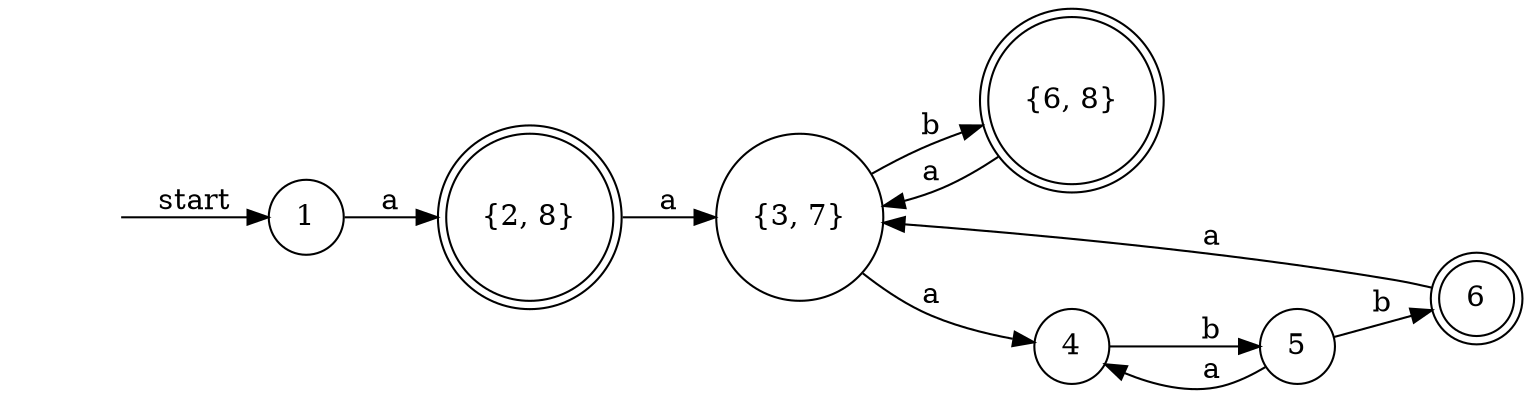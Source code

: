 digraph graph_3_2_2{
    rankdir=LR;

    "{2, 8}", "{6, 8}", 6 [shape = doublecircle];
    "" [shape = none];
    node [shape = circle];

    "" -> 1 [label = "start"];
    1 -> "{2, 8}" [label = "a"];
    "{2, 8}" -> "{3, 7}" [label = "a"];
    "{3, 7}" -> 4 [label = "a"];
    "{3, 7}" -> "{6, 8}" [label = "b"];
    4 -> 5 [label = "b"];
    "{6, 8}" -> "{3, 7}" [label = "a"];
    5 -> 4 [label = "a"];
    5 -> 6 [label = "b"];
    6 -> "{3, 7}" [label = "a"];
}
